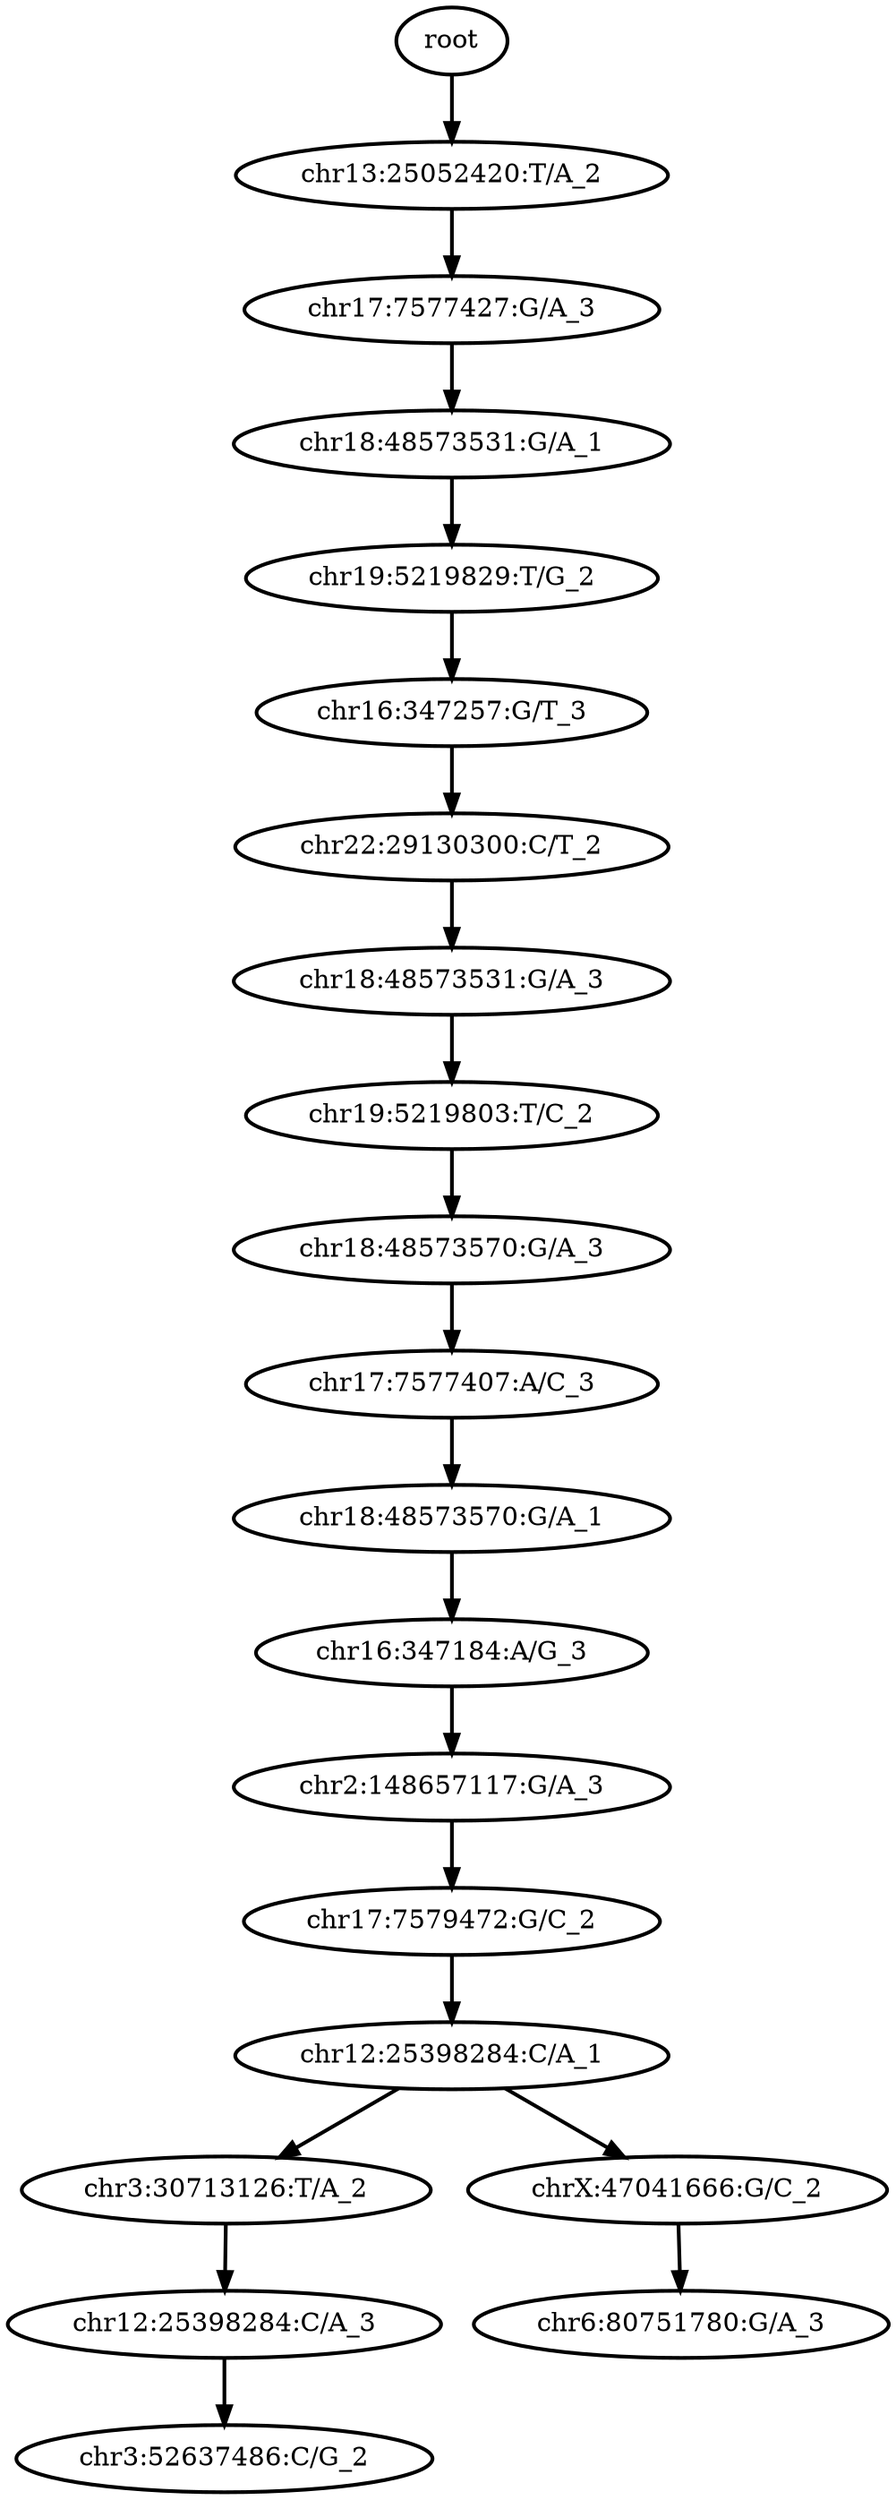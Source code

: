 digraph N {
	overlap="false"
	rankdir="TB"
	0 [label="root", style="bold"];
	1 [label="chr13:25052420:T/A_2", style="bold"];
	2 [label="chr17:7577427:G/A_3", style="bold"];
	3 [label="chr18:48573531:G/A_1", style="bold"];
	4 [label="chr19:5219829:T/G_2", style="bold"];
	5 [label="chr16:347257:G/T_3", style="bold"];
	6 [label="chr22:29130300:C/T_2", style="bold"];
	7 [label="chr18:48573531:G/A_3", style="bold"];
	8 [label="chr19:5219803:T/C_2", style="bold"];
	9 [label="chr18:48573570:G/A_3", style="bold"];
	10 [label="chr17:7577407:A/C_3", style="bold"];
	11 [label="chr18:48573570:G/A_1", style="bold"];
	12 [label="chr16:347184:A/G_3", style="bold"];
	13 [label="chr2:148657117:G/A_3", style="bold"];
	14 [label="chr17:7579472:G/C_2", style="bold"];
	15 [label="chr12:25398284:C/A_1", style="bold"];
	16 [label="chr3:30713126:T/A_2", style="bold"];
	17 [label="chr12:25398284:C/A_3", style="bold"];
	18 [label="chr3:52637486:C/G_2", style="bold"];
	19 [label="chrX:47041666:G/C_2", style="bold"];
	20 [label="chr6:80751780:G/A_3", style="bold"];
	0 -> 1 [style="bold"];
	1 -> 2 [style="bold"];
	2 -> 3 [style="bold"];
	3 -> 4 [style="bold"];
	4 -> 5 [style="bold"];
	5 -> 6 [style="bold"];
	6 -> 7 [style="bold"];
	7 -> 8 [style="bold"];
	8 -> 9 [style="bold"];
	9 -> 10 [style="bold"];
	10 -> 11 [style="bold"];
	11 -> 12 [style="bold"];
	12 -> 13 [style="bold"];
	13 -> 14 [style="bold"];
	14 -> 15 [style="bold"];
	15 -> 16 [style="bold"];
	15 -> 19 [style="bold"];
	16 -> 17 [style="bold"];
	17 -> 18 [style="bold"];
	19 -> 20 [style="bold"];
}